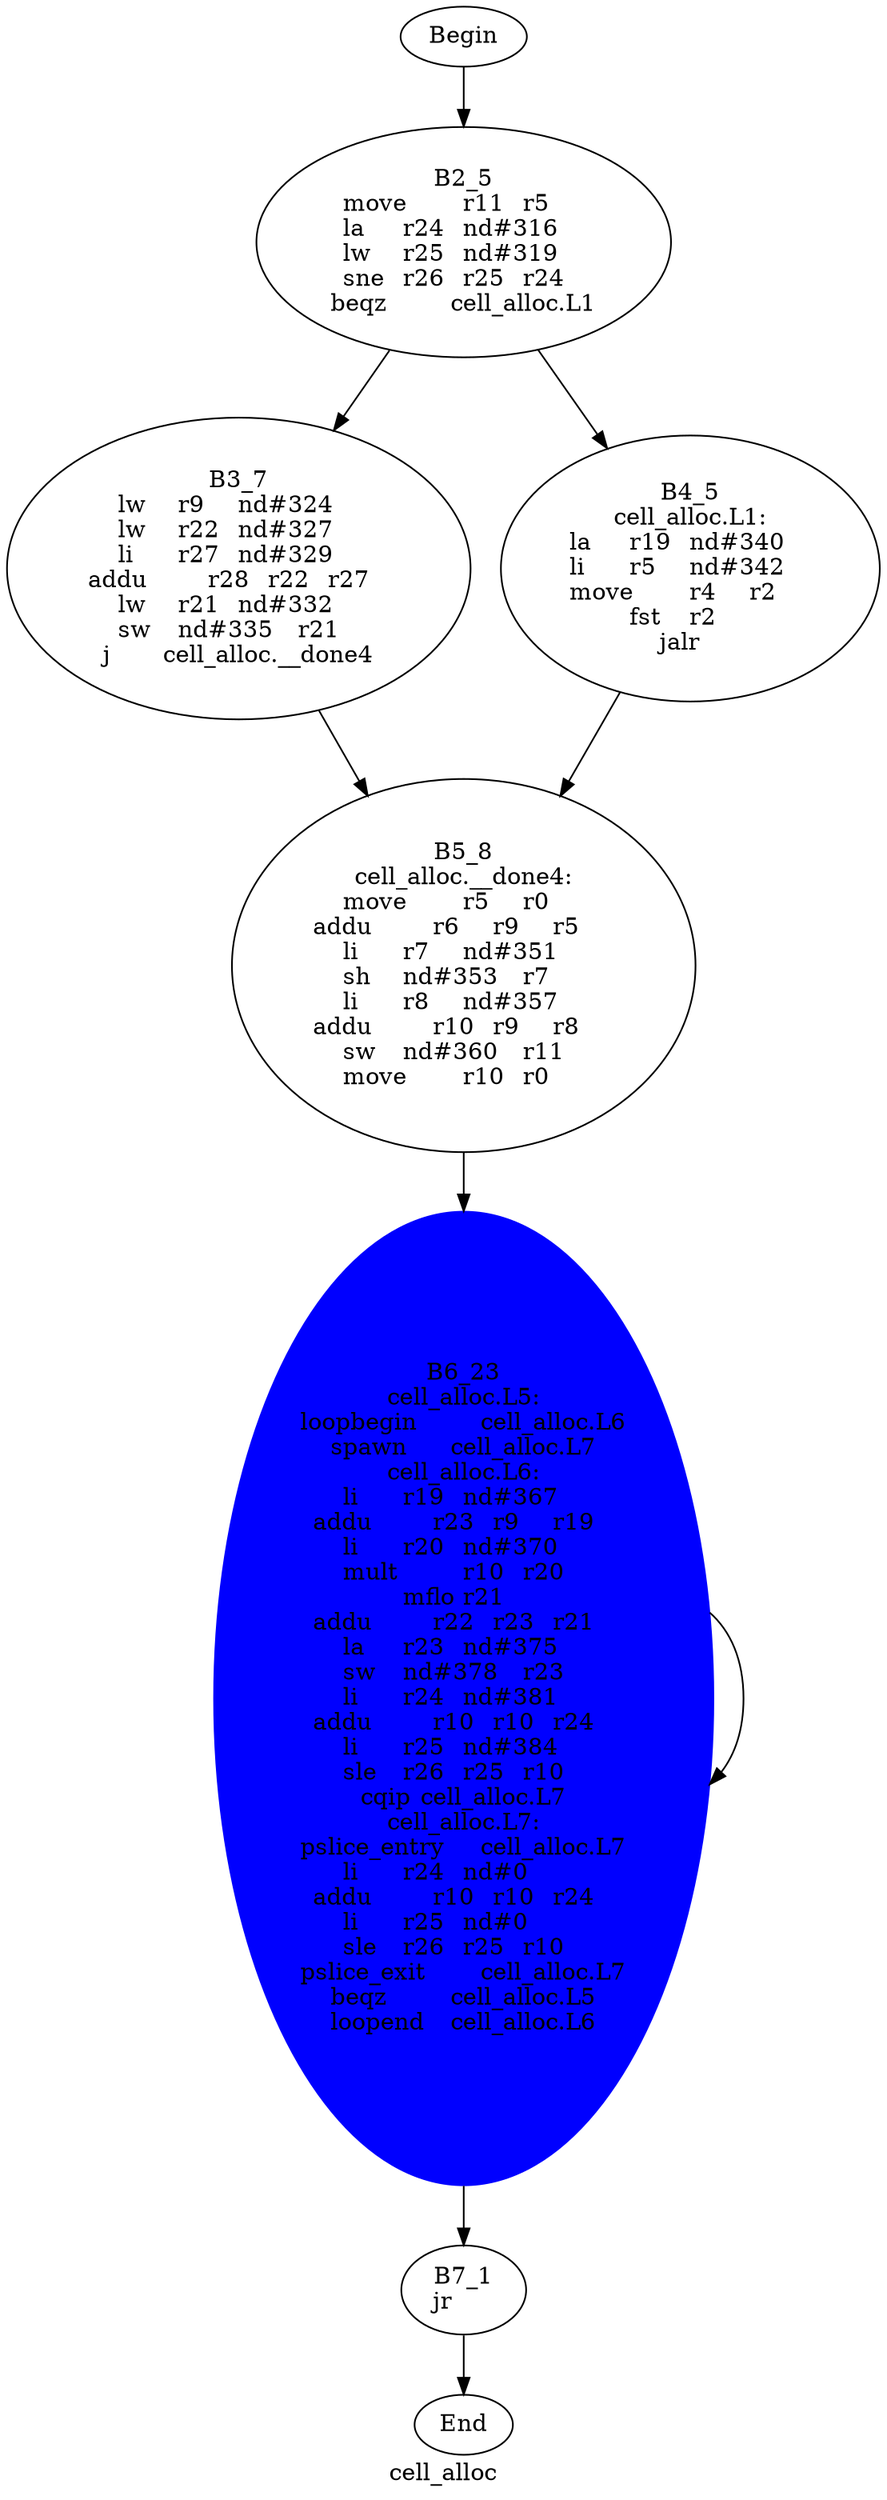 digraph G{
	label = "cell_alloc"	style = "dashed";
	color = purple;
	Node0 [label = "Begin"];
	Node0 -> {Node2 }
	Node1 [label = "End"];
	Node1 -> {}
	Node2 [label = "B2_5\nmove	r11	r5	\nla	r24	nd#316	\nlw	r25	nd#319	\nsne	r26	r25	r24	\nbeqz	cell_alloc.L1\n"];
	Node2 -> {Node3 Node4 }
	Node3 [label = "B3_7\nlw	r9	nd#324	\nlw	r22	nd#327	\nli	r27	nd#329	\naddu	r28	r22	r27	\nlw	r21	nd#332	\nsw	nd#335	r21	\nj	cell_alloc.__done4\n"];
	Node3 -> {Node5 }
	Node4 [label = "B4_5\ncell_alloc.L1:\nla	r19	nd#340	\nli	r5	nd#342	\nmove	r4	r2	\nfst	r2	\njalr	\n"];
	Node4 -> {Node5 }
	Node5 [label = "B5_8\ncell_alloc.__done4:\nmove	r5	r0	\naddu	r6	r9	r5	\nli	r7	nd#351	\nsh	nd#353	r7	\nli	r8	nd#357	\naddu	r10	r9	r8	\nsw	nd#360	r11	\nmove	r10	r0	\n"];
	Node5 -> {Node6 }
	Node6 [label = "B6_23\ncell_alloc.L5:\nloopbegin	cell_alloc.L6\nspawn	cell_alloc.L7\ncell_alloc.L6:\nli	r19	nd#367	\naddu	r23	r9	r19	\nli	r20	nd#370	\nmult	r10	r20	\nmflo	r21	\naddu	r22	r23	r21	\nla	r23	nd#375	\nsw	nd#378	r23	\nli	r24	nd#381	\naddu	r10	r10	r24	\nli	r25	nd#384	\nsle	r26	r25	r10	\ncqip	cell_alloc.L7\ncell_alloc.L7:\npslice_entry	cell_alloc.L7\nli	r24	nd#0	\naddu	r10	r10	r24	\nli	r25	nd#0	\nsle	r26	r25	r10	\npslice_exit	cell_alloc.L7\nbeqz	cell_alloc.L5\nloopend	cell_alloc.L6\n"];
	Node6 -> {Node7 Node6 }
	Node7 [label = "B7_1\njr	\n"];
	Node7 -> {Node1 }
	Node6 [shape = ellipse ,style=filled ,color=blue];
}
